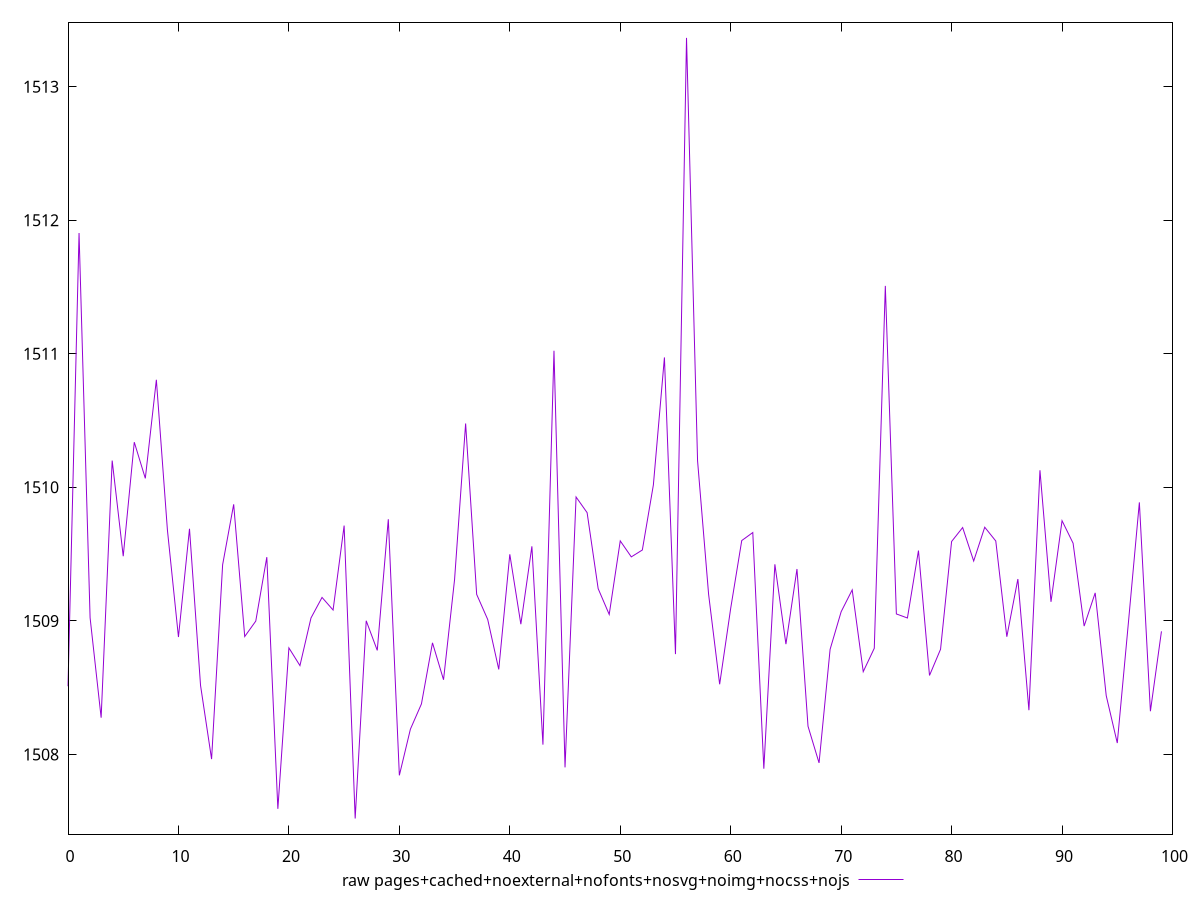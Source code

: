 $_rawPagesCachedNoexternalNofontsNosvgNoimgNocssNojs <<EOF
1508.511
1511.9044
1509.0237999999997
1508.2756
1510.2006000000001
1509.4843999999998
1510.3383999999996
1510.0673999999997
1510.8054000000002
1509.6812
1508.8795999999995
1509.6898
1508.5172000000002
1507.9653999999996
1509.4207999999999
1509.873
1508.8831999999998
1508.9987999999998
1509.4775999999997
1507.5932000000003
1508.798
1508.6656000000003
1509.0222000000003
1509.1760000000004
1509.0816
1509.7137999999995
1507.5205999999998
1509.0012
1508.7794
1509.7612000000001
1507.8437999999996
1508.1893999999998
1508.3788
1508.8359999999998
1508.5596
1509.3104000000005
1510.478
1509.1987999999997
1509.0108
1508.6369999999995
1509.4987999999998
1508.9753999999998
1509.5584
1508.0736000000002
1511.0228
1507.9032
1509.9278
1509.8105999999998
1509.2417999999996
1509.0485999999996
1509.5992
1509.4796000000001
1509.531
1510.0184
1510.9728
1508.7515999999996
1513.3652000000004
1510.1995999999997
1509.1989999999998
1508.5256000000004
1509.0946
1509.6018
1509.6617999999999
1507.8934
1509.4238
1508.8262000000002
1509.3885999999998
1508.2113999999997
1507.937
1508.7871999999998
1509.0687999999998
1509.2323999999999
1508.6202
1508.7954
1511.5085999999997
1509.0521999999996
1509.0220000000002
1509.5268
1508.5918
1508.7877999999998
1509.5946
1509.6991999999998
1509.4485999999997
1509.7016000000003
1509.5984
1508.8818
1509.3136000000004
1508.3316
1510.1280000000002
1509.1429999999998
1509.7504
1509.5817999999995
1508.9614
1509.2100000000003
1508.4401999999995
1508.0858000000003
1508.98
1509.8878
1508.3238000000001
1508.9219999999996
EOF
set key outside below
set terminal pngcairo
set output "report_00005_2020-11-02T22-26-11.212Z/first-cpu-idle/pages+cached+noexternal+nofonts+nosvg+noimg+nocss+nojs//raw.png"
set yrange [1507.4037079999998:1513.4820920000004]
plot $_rawPagesCachedNoexternalNofontsNosvgNoimgNocssNojs title "raw pages+cached+noexternal+nofonts+nosvg+noimg+nocss+nojs" with line ,